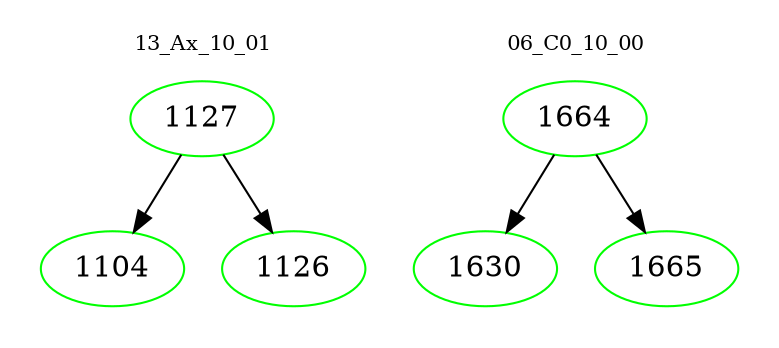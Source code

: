digraph{
subgraph cluster_0 {
color = white
label = "13_Ax_10_01";
fontsize=10;
T0_1127 [label="1127", color="green"]
T0_1127 -> T0_1104 [color="black"]
T0_1104 [label="1104", color="green"]
T0_1127 -> T0_1126 [color="black"]
T0_1126 [label="1126", color="green"]
}
subgraph cluster_1 {
color = white
label = "06_C0_10_00";
fontsize=10;
T1_1664 [label="1664", color="green"]
T1_1664 -> T1_1630 [color="black"]
T1_1630 [label="1630", color="green"]
T1_1664 -> T1_1665 [color="black"]
T1_1665 [label="1665", color="green"]
}
}
